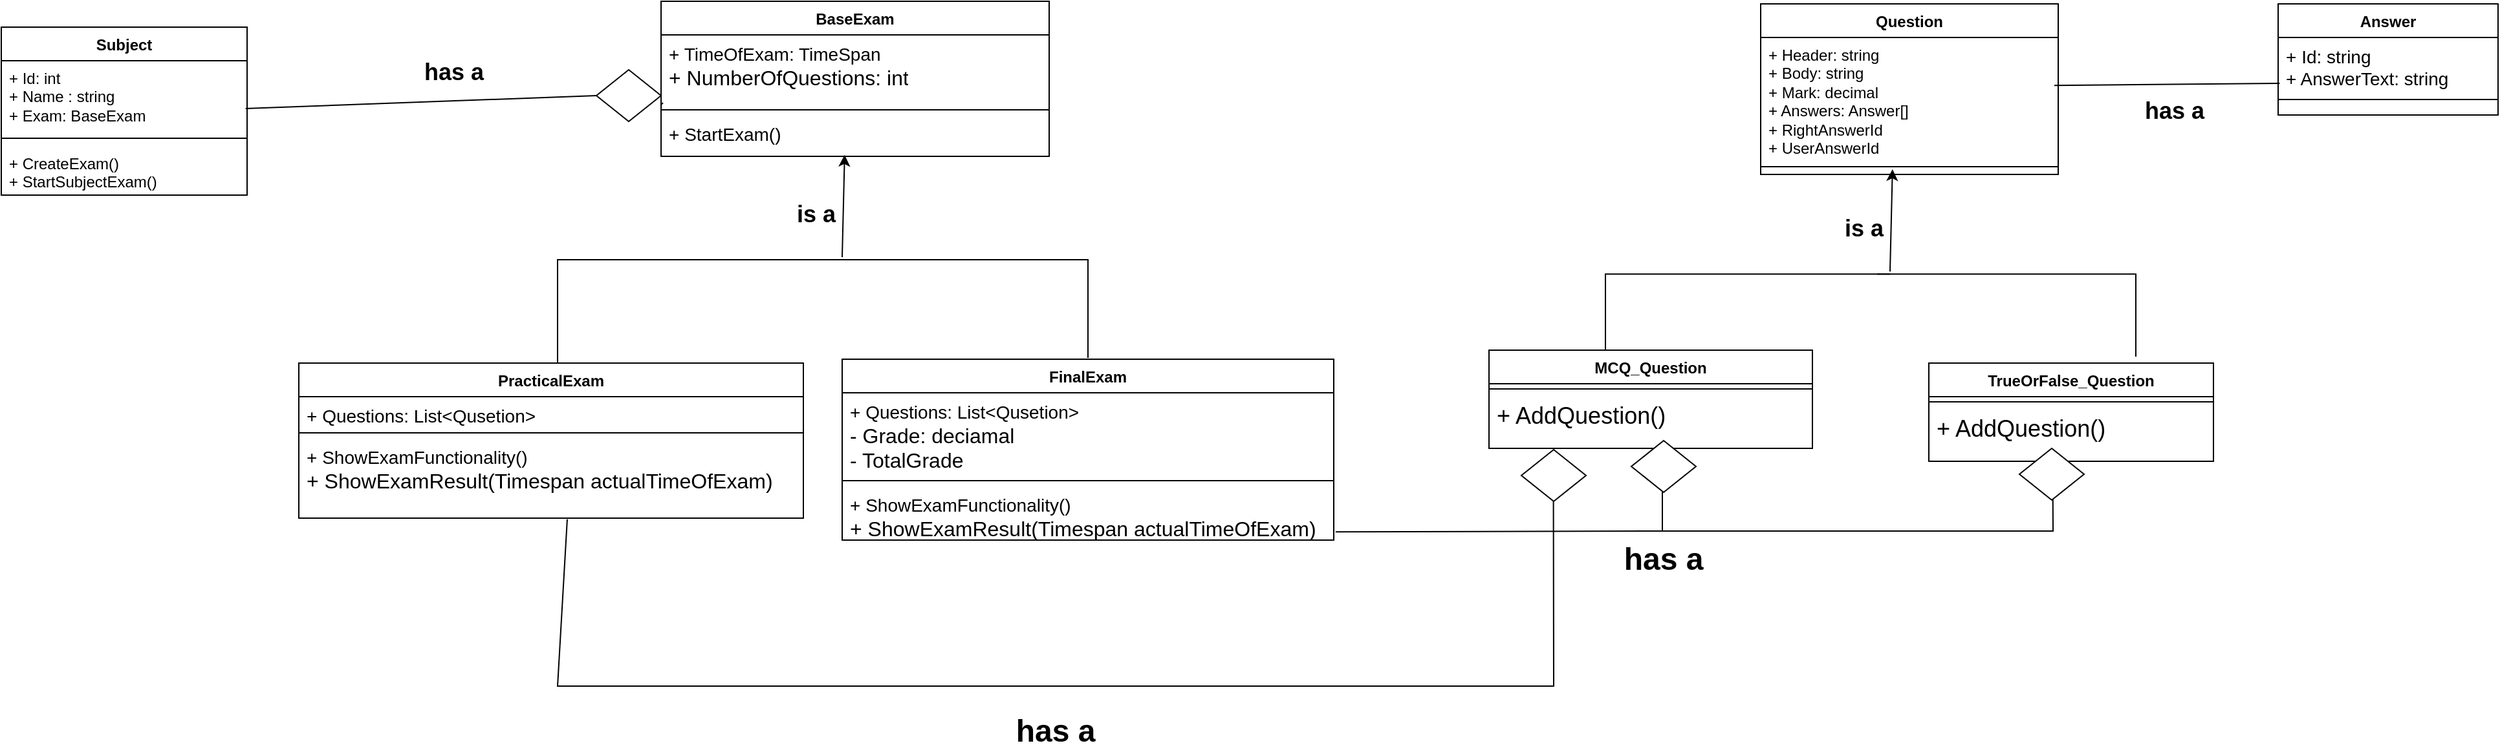 <mxfile version="28.1.2">
  <diagram name="Page-1" id="1LF-SFkHpGpDwfMz4fi3">
    <mxGraphModel dx="1287" dy="848" grid="1" gridSize="10" guides="1" tooltips="1" connect="1" arrows="1" fold="1" page="1" pageScale="1" pageWidth="850" pageHeight="1100" math="0" shadow="0">
      <root>
        <mxCell id="0" />
        <mxCell id="1" parent="0" />
        <mxCell id="42vKFhTAqjmQOqB86xQx-1" value="BaseExam" style="swimlane;fontStyle=1;align=center;verticalAlign=top;childLayout=stackLayout;horizontal=1;startSize=26;horizontalStack=0;resizeParent=1;resizeParentMax=0;resizeLast=0;collapsible=1;marginBottom=0;whiteSpace=wrap;html=1;" vertex="1" parent="1">
          <mxGeometry x="690" y="380" width="300" height="120" as="geometry" />
        </mxCell>
        <mxCell id="42vKFhTAqjmQOqB86xQx-2" value="&lt;font style=&quot;font-size: 14px;&quot;&gt;+ TimeOfExam: TimeSpan&lt;/font&gt;&lt;div&gt;&lt;font size=&quot;3&quot;&gt;+ NumberOfQuestions: int&lt;/font&gt;&lt;/div&gt;&lt;div&gt;&lt;br&gt;&lt;/div&gt;" style="text;strokeColor=none;fillColor=none;align=left;verticalAlign=top;spacingLeft=4;spacingRight=4;overflow=hidden;rotatable=0;points=[[0,0.5],[1,0.5]];portConstraint=eastwest;whiteSpace=wrap;html=1;" vertex="1" parent="42vKFhTAqjmQOqB86xQx-1">
          <mxGeometry y="26" width="300" height="54" as="geometry" />
        </mxCell>
        <mxCell id="42vKFhTAqjmQOqB86xQx-3" value="" style="line;strokeWidth=1;fillColor=none;align=left;verticalAlign=middle;spacingTop=-1;spacingLeft=3;spacingRight=3;rotatable=0;labelPosition=right;points=[];portConstraint=eastwest;strokeColor=inherit;" vertex="1" parent="42vKFhTAqjmQOqB86xQx-1">
          <mxGeometry y="80" width="300" height="8" as="geometry" />
        </mxCell>
        <mxCell id="42vKFhTAqjmQOqB86xQx-4" value="&lt;font style=&quot;font-size: 14px;&quot;&gt;+&amp;nbsp;&lt;span style=&quot;background-color: transparent; color: light-dark(rgb(0, 0, 0), rgb(255, 255, 255));&quot;&gt;StartExam()&lt;/span&gt;&lt;span style=&quot;background-color: transparent; color: light-dark(rgb(0, 0, 0), rgb(255, 255, 255));&quot;&gt;&amp;nbsp;&lt;/span&gt;&lt;/font&gt;" style="text;strokeColor=none;fillColor=none;align=left;verticalAlign=top;spacingLeft=4;spacingRight=4;overflow=hidden;rotatable=0;points=[[0,0.5],[1,0.5]];portConstraint=eastwest;whiteSpace=wrap;html=1;" vertex="1" parent="42vKFhTAqjmQOqB86xQx-1">
          <mxGeometry y="88" width="300" height="32" as="geometry" />
        </mxCell>
        <mxCell id="42vKFhTAqjmQOqB86xQx-5" value="Question" style="swimlane;fontStyle=1;align=center;verticalAlign=top;childLayout=stackLayout;horizontal=1;startSize=26;horizontalStack=0;resizeParent=1;resizeParentMax=0;resizeLast=0;collapsible=1;marginBottom=0;whiteSpace=wrap;html=1;" vertex="1" parent="1">
          <mxGeometry x="1540" y="382" width="230" height="132" as="geometry" />
        </mxCell>
        <mxCell id="42vKFhTAqjmQOqB86xQx-6" value="+ Header: string&lt;div&gt;+ Body: string&lt;/div&gt;&lt;div&gt;+ Mark: decimal&lt;/div&gt;&lt;div&gt;+ Answers: Answer[]&lt;/div&gt;&lt;div&gt;+ RightAnswerId&lt;/div&gt;&lt;div&gt;+&amp;nbsp;UserAnswerId&lt;br&gt;&lt;div&gt;&lt;br&gt;&lt;/div&gt;&lt;/div&gt;" style="text;strokeColor=none;fillColor=none;align=left;verticalAlign=top;spacingLeft=4;spacingRight=4;overflow=hidden;rotatable=0;points=[[0,0.5],[1,0.5]];portConstraint=eastwest;whiteSpace=wrap;html=1;" vertex="1" parent="42vKFhTAqjmQOqB86xQx-5">
          <mxGeometry y="26" width="230" height="94" as="geometry" />
        </mxCell>
        <mxCell id="42vKFhTAqjmQOqB86xQx-7" value="" style="line;strokeWidth=1;fillColor=none;align=left;verticalAlign=middle;spacingTop=-1;spacingLeft=3;spacingRight=3;rotatable=0;labelPosition=right;points=[];portConstraint=eastwest;strokeColor=inherit;" vertex="1" parent="42vKFhTAqjmQOqB86xQx-5">
          <mxGeometry y="120" width="230" height="12" as="geometry" />
        </mxCell>
        <mxCell id="42vKFhTAqjmQOqB86xQx-9" value="PracticalExam" style="swimlane;fontStyle=1;align=center;verticalAlign=top;childLayout=stackLayout;horizontal=1;startSize=26;horizontalStack=0;resizeParent=1;resizeParentMax=0;resizeLast=0;collapsible=1;marginBottom=0;whiteSpace=wrap;html=1;" vertex="1" parent="1">
          <mxGeometry x="410" y="660" width="390" height="120" as="geometry" />
        </mxCell>
        <mxCell id="42vKFhTAqjmQOqB86xQx-10" value="&lt;div style=&quot;forced-color-adjust: none; box-shadow: none !important;&quot;&gt;&lt;div&gt;&lt;font style=&quot;font-size: 14px;&quot;&gt;+ Questions: List&amp;lt;Qusetion&amp;gt;&lt;/font&gt;&lt;/div&gt;&lt;div&gt;&lt;br&gt;&lt;/div&gt;&lt;/div&gt;" style="text;strokeColor=none;fillColor=none;align=left;verticalAlign=top;spacingLeft=4;spacingRight=4;overflow=hidden;rotatable=0;points=[[0,0.5],[1,0.5]];portConstraint=eastwest;whiteSpace=wrap;html=1;" vertex="1" parent="42vKFhTAqjmQOqB86xQx-9">
          <mxGeometry y="26" width="390" height="24" as="geometry" />
        </mxCell>
        <mxCell id="42vKFhTAqjmQOqB86xQx-11" value="" style="line;strokeWidth=1;fillColor=none;align=left;verticalAlign=middle;spacingTop=-1;spacingLeft=3;spacingRight=3;rotatable=0;labelPosition=right;points=[];portConstraint=eastwest;strokeColor=inherit;" vertex="1" parent="42vKFhTAqjmQOqB86xQx-9">
          <mxGeometry y="50" width="390" height="8" as="geometry" />
        </mxCell>
        <mxCell id="42vKFhTAqjmQOqB86xQx-12" value="&lt;font style=&quot;font-size: 14px;&quot;&gt;+ ShowExamFunctionality()&lt;/font&gt;&lt;div&gt;&lt;span style=&quot;background-color: transparent; color: light-dark(rgb(0, 0, 0), rgb(255, 255, 255));&quot;&gt;&lt;font size=&quot;3&quot;&gt;+ ShowExamResult(Timespan actualTimeOfExam)&lt;/font&gt;&lt;/span&gt;&lt;/div&gt;&lt;div&gt;&lt;font size=&quot;3&quot;&gt;&amp;nbsp;&lt;/font&gt;&lt;/div&gt;" style="text;strokeColor=none;fillColor=none;align=left;verticalAlign=top;spacingLeft=4;spacingRight=4;overflow=hidden;rotatable=0;points=[[0,0.5],[1,0.5]];portConstraint=eastwest;whiteSpace=wrap;html=1;" vertex="1" parent="42vKFhTAqjmQOqB86xQx-9">
          <mxGeometry y="58" width="390" height="62" as="geometry" />
        </mxCell>
        <mxCell id="42vKFhTAqjmQOqB86xQx-13" value="FinalExam" style="swimlane;fontStyle=1;align=center;verticalAlign=top;childLayout=stackLayout;horizontal=1;startSize=26;horizontalStack=0;resizeParent=1;resizeParentMax=0;resizeLast=0;collapsible=1;marginBottom=0;whiteSpace=wrap;html=1;" vertex="1" parent="1">
          <mxGeometry x="830" y="657" width="380" height="140" as="geometry" />
        </mxCell>
        <mxCell id="42vKFhTAqjmQOqB86xQx-14" value="&lt;div&gt;&lt;div&gt;&lt;font style=&quot;font-size: 14px;&quot;&gt;+ Questions: List&amp;lt;Qusetion&amp;gt;&lt;/font&gt;&lt;/div&gt;&lt;/div&gt;&lt;div&gt;&lt;font size=&quot;3&quot;&gt;- Grade: deciamal&lt;/font&gt;&lt;/div&gt;&lt;div&gt;&lt;font size=&quot;3&quot;&gt;- TotalGrade&lt;/font&gt;&lt;/div&gt;" style="text;strokeColor=none;fillColor=none;align=left;verticalAlign=top;spacingLeft=4;spacingRight=4;overflow=hidden;rotatable=0;points=[[0,0.5],[1,0.5]];portConstraint=eastwest;whiteSpace=wrap;html=1;" vertex="1" parent="42vKFhTAqjmQOqB86xQx-13">
          <mxGeometry y="26" width="380" height="64" as="geometry" />
        </mxCell>
        <mxCell id="42vKFhTAqjmQOqB86xQx-15" value="" style="line;strokeWidth=1;fillColor=none;align=left;verticalAlign=middle;spacingTop=-1;spacingLeft=3;spacingRight=3;rotatable=0;labelPosition=right;points=[];portConstraint=eastwest;strokeColor=inherit;" vertex="1" parent="42vKFhTAqjmQOqB86xQx-13">
          <mxGeometry y="90" width="380" height="8" as="geometry" />
        </mxCell>
        <mxCell id="42vKFhTAqjmQOqB86xQx-16" value="&lt;font style=&quot;font-size: 14px;&quot;&gt;+ ShowExamFunctionality()&lt;/font&gt;&lt;div&gt;&lt;span style=&quot;background-color: transparent; color: light-dark(rgb(0, 0, 0), rgb(255, 255, 255));&quot;&gt;&lt;font size=&quot;3&quot;&gt;+ ShowExamResult(Timespan actualTimeOfExam)&lt;/font&gt;&lt;/span&gt;&lt;/div&gt;&lt;div&gt;&lt;font size=&quot;3&quot;&gt;&amp;nbsp;&lt;/font&gt;&lt;/div&gt;" style="text;strokeColor=none;fillColor=none;align=left;verticalAlign=top;spacingLeft=4;spacingRight=4;overflow=hidden;rotatable=0;points=[[0,0.5],[1,0.5]];portConstraint=eastwest;whiteSpace=wrap;html=1;" vertex="1" parent="42vKFhTAqjmQOqB86xQx-13">
          <mxGeometry y="98" width="380" height="42" as="geometry" />
        </mxCell>
        <mxCell id="42vKFhTAqjmQOqB86xQx-17" value="" style="endArrow=none;html=1;rounded=0;" edge="1" parent="1">
          <mxGeometry width="50" height="50" relative="1" as="geometry">
            <mxPoint x="610" y="660" as="sourcePoint" />
            <mxPoint x="830" y="580" as="targetPoint" />
            <Array as="points">
              <mxPoint x="610" y="580" />
            </Array>
          </mxGeometry>
        </mxCell>
        <mxCell id="42vKFhTAqjmQOqB86xQx-18" value="" style="endArrow=none;html=1;rounded=0;" edge="1" parent="1">
          <mxGeometry width="50" height="50" relative="1" as="geometry">
            <mxPoint x="1020" y="656" as="sourcePoint" />
            <mxPoint x="820" y="580" as="targetPoint" />
            <Array as="points">
              <mxPoint x="1020" y="580" />
            </Array>
          </mxGeometry>
        </mxCell>
        <mxCell id="42vKFhTAqjmQOqB86xQx-19" value="" style="endArrow=classic;html=1;rounded=0;entryX=0.473;entryY=1.028;entryDx=0;entryDy=0;entryPerimeter=0;" edge="1" parent="1">
          <mxGeometry width="50" height="50" relative="1" as="geometry">
            <mxPoint x="830" y="578" as="sourcePoint" />
            <mxPoint x="831.9" y="498.896" as="targetPoint" />
          </mxGeometry>
        </mxCell>
        <mxCell id="42vKFhTAqjmQOqB86xQx-21" value="Subject" style="swimlane;fontStyle=1;align=center;verticalAlign=top;childLayout=stackLayout;horizontal=1;startSize=26;horizontalStack=0;resizeParent=1;resizeParentMax=0;resizeLast=0;collapsible=1;marginBottom=0;whiteSpace=wrap;html=1;" vertex="1" parent="1">
          <mxGeometry x="180" y="400" width="190" height="130" as="geometry">
            <mxRectangle x="80" y="260" width="90" height="30" as="alternateBounds" />
          </mxGeometry>
        </mxCell>
        <mxCell id="42vKFhTAqjmQOqB86xQx-22" value="+ Id: int&lt;div&gt;+ Name : string&lt;/div&gt;&lt;div&gt;+ Exam: BaseExam&lt;/div&gt;&lt;div&gt;&lt;br&gt;&lt;/div&gt;" style="text;strokeColor=none;fillColor=none;align=left;verticalAlign=top;spacingLeft=4;spacingRight=4;overflow=hidden;rotatable=0;points=[[0,0.5],[1,0.5]];portConstraint=eastwest;whiteSpace=wrap;html=1;" vertex="1" parent="42vKFhTAqjmQOqB86xQx-21">
          <mxGeometry y="26" width="190" height="54" as="geometry" />
        </mxCell>
        <mxCell id="42vKFhTAqjmQOqB86xQx-23" value="" style="line;strokeWidth=1;fillColor=none;align=left;verticalAlign=middle;spacingTop=-1;spacingLeft=3;spacingRight=3;rotatable=0;labelPosition=right;points=[];portConstraint=eastwest;strokeColor=inherit;" vertex="1" parent="42vKFhTAqjmQOqB86xQx-21">
          <mxGeometry y="80" width="190" height="12" as="geometry" />
        </mxCell>
        <mxCell id="42vKFhTAqjmQOqB86xQx-24" value="+ CreateExam()&lt;div&gt;+ StartSubjectExam()&lt;/div&gt;" style="text;strokeColor=none;fillColor=none;align=left;verticalAlign=top;spacingLeft=4;spacingRight=4;overflow=hidden;rotatable=0;points=[[0,0.5],[1,0.5]];portConstraint=eastwest;whiteSpace=wrap;html=1;" vertex="1" parent="42vKFhTAqjmQOqB86xQx-21">
          <mxGeometry y="92" width="190" height="38" as="geometry" />
        </mxCell>
        <mxCell id="42vKFhTAqjmQOqB86xQx-25" value="&lt;b&gt;&lt;font style=&quot;font-size: 18px;&quot;&gt;is a&lt;/font&gt;&lt;/b&gt;" style="text;html=1;align=center;verticalAlign=middle;whiteSpace=wrap;rounded=0;" vertex="1" parent="1">
          <mxGeometry x="780" y="530" width="60" height="30" as="geometry" />
        </mxCell>
        <mxCell id="42vKFhTAqjmQOqB86xQx-27" value="" style="endArrow=none;html=1;rounded=0;exitX=0.994;exitY=0.685;exitDx=0;exitDy=0;exitPerimeter=0;entryX=0.005;entryY=0.973;entryDx=0;entryDy=0;entryPerimeter=0;" edge="1" parent="1" source="42vKFhTAqjmQOqB86xQx-57" target="42vKFhTAqjmQOqB86xQx-2">
          <mxGeometry width="50" height="50" relative="1" as="geometry">
            <mxPoint x="490" y="690" as="sourcePoint" />
            <mxPoint x="540" y="640" as="targetPoint" />
          </mxGeometry>
        </mxCell>
        <mxCell id="42vKFhTAqjmQOqB86xQx-29" value="&lt;b&gt;&lt;font style=&quot;font-size: 18px;&quot;&gt;has a&lt;/font&gt;&lt;/b&gt;" style="text;html=1;align=center;verticalAlign=middle;whiteSpace=wrap;rounded=0;" vertex="1" parent="1">
          <mxGeometry x="500" y="420" width="60" height="30" as="geometry" />
        </mxCell>
        <mxCell id="42vKFhTAqjmQOqB86xQx-30" value="MCQ_Question" style="swimlane;fontStyle=1;align=center;verticalAlign=top;childLayout=stackLayout;horizontal=1;startSize=26;horizontalStack=0;resizeParent=1;resizeParentMax=0;resizeLast=0;collapsible=1;marginBottom=0;whiteSpace=wrap;html=1;" vertex="1" parent="1">
          <mxGeometry x="1330" y="650" width="250" height="76" as="geometry" />
        </mxCell>
        <mxCell id="42vKFhTAqjmQOqB86xQx-32" value="" style="line;strokeWidth=1;fillColor=none;align=left;verticalAlign=middle;spacingTop=-1;spacingLeft=3;spacingRight=3;rotatable=0;labelPosition=right;points=[];portConstraint=eastwest;strokeColor=inherit;" vertex="1" parent="42vKFhTAqjmQOqB86xQx-30">
          <mxGeometry y="26" width="250" height="8" as="geometry" />
        </mxCell>
        <mxCell id="42vKFhTAqjmQOqB86xQx-33" value="&lt;font style=&quot;font-size: 18px;&quot;&gt;+ AddQuestion()&lt;/font&gt;" style="text;strokeColor=none;fillColor=none;align=left;verticalAlign=top;spacingLeft=4;spacingRight=4;overflow=hidden;rotatable=0;points=[[0,0.5],[1,0.5]];portConstraint=eastwest;whiteSpace=wrap;html=1;" vertex="1" parent="42vKFhTAqjmQOqB86xQx-30">
          <mxGeometry y="34" width="250" height="42" as="geometry" />
        </mxCell>
        <mxCell id="42vKFhTAqjmQOqB86xQx-34" value="TrueOrFalse_Question" style="swimlane;fontStyle=1;align=center;verticalAlign=top;childLayout=stackLayout;horizontal=1;startSize=26;horizontalStack=0;resizeParent=1;resizeParentMax=0;resizeLast=0;collapsible=1;marginBottom=0;whiteSpace=wrap;html=1;" vertex="1" parent="1">
          <mxGeometry x="1670" y="660" width="220" height="76" as="geometry" />
        </mxCell>
        <mxCell id="42vKFhTAqjmQOqB86xQx-35" value="" style="line;strokeWidth=1;fillColor=none;align=left;verticalAlign=middle;spacingTop=-1;spacingLeft=3;spacingRight=3;rotatable=0;labelPosition=right;points=[];portConstraint=eastwest;strokeColor=inherit;" vertex="1" parent="42vKFhTAqjmQOqB86xQx-34">
          <mxGeometry y="26" width="220" height="8" as="geometry" />
        </mxCell>
        <mxCell id="42vKFhTAqjmQOqB86xQx-36" value="&lt;font style=&quot;font-size: 18px;&quot;&gt;+ AddQuestion()&lt;/font&gt;" style="text;strokeColor=none;fillColor=none;align=left;verticalAlign=top;spacingLeft=4;spacingRight=4;overflow=hidden;rotatable=0;points=[[0,0.5],[1,0.5]];portConstraint=eastwest;whiteSpace=wrap;html=1;" vertex="1" parent="42vKFhTAqjmQOqB86xQx-34">
          <mxGeometry y="34" width="220" height="42" as="geometry" />
        </mxCell>
        <mxCell id="42vKFhTAqjmQOqB86xQx-43" value="" style="endArrow=none;html=1;rounded=0;" edge="1" parent="1">
          <mxGeometry width="50" height="50" relative="1" as="geometry">
            <mxPoint x="1420" y="650" as="sourcePoint" />
            <mxPoint x="1640" y="591.104" as="targetPoint" />
            <Array as="points">
              <mxPoint x="1420" y="591.104" />
            </Array>
          </mxGeometry>
        </mxCell>
        <mxCell id="42vKFhTAqjmQOqB86xQx-44" value="" style="endArrow=none;html=1;rounded=0;" edge="1" parent="1">
          <mxGeometry width="50" height="50" relative="1" as="geometry">
            <mxPoint x="1830" y="655" as="sourcePoint" />
            <mxPoint x="1630" y="591.104" as="targetPoint" />
            <Array as="points">
              <mxPoint x="1830" y="591.104" />
            </Array>
          </mxGeometry>
        </mxCell>
        <mxCell id="42vKFhTAqjmQOqB86xQx-45" value="" style="endArrow=classic;html=1;rounded=0;entryX=0.473;entryY=1.028;entryDx=0;entryDy=0;entryPerimeter=0;" edge="1" parent="1">
          <mxGeometry width="50" height="50" relative="1" as="geometry">
            <mxPoint x="1640" y="589.104" as="sourcePoint" />
            <mxPoint x="1641.9" y="510" as="targetPoint" />
          </mxGeometry>
        </mxCell>
        <mxCell id="42vKFhTAqjmQOqB86xQx-46" value="&lt;b&gt;&lt;font style=&quot;font-size: 18px;&quot;&gt;is a&lt;/font&gt;&lt;/b&gt;" style="text;html=1;align=center;verticalAlign=middle;whiteSpace=wrap;rounded=0;" vertex="1" parent="1">
          <mxGeometry x="1590" y="541.104" width="60" height="30" as="geometry" />
        </mxCell>
        <mxCell id="42vKFhTAqjmQOqB86xQx-49" value="" style="endArrow=none;html=1;rounded=0;exitX=1.009;exitY=0.849;exitDx=0;exitDy=0;exitPerimeter=0;" edge="1" parent="1">
          <mxGeometry width="50" height="50" relative="1" as="geometry">
            <mxPoint x="1211.42" y="790.658" as="sourcePoint" />
            <mxPoint x="1464" y="726" as="targetPoint" />
            <Array as="points">
              <mxPoint x="1464" y="790" />
            </Array>
          </mxGeometry>
        </mxCell>
        <mxCell id="42vKFhTAqjmQOqB86xQx-50" value="&lt;b&gt;&lt;font style=&quot;font-size: 24px;&quot;&gt;has a&lt;/font&gt;&lt;/b&gt;" style="text;html=1;align=center;verticalAlign=middle;whiteSpace=wrap;rounded=0;" vertex="1" parent="1">
          <mxGeometry x="1340" y="797" width="250" height="30" as="geometry" />
        </mxCell>
        <mxCell id="42vKFhTAqjmQOqB86xQx-51" value="" style="endArrow=none;html=1;rounded=0;entryX=0.435;entryY=0.913;entryDx=0;entryDy=0;entryPerimeter=0;" edge="1" parent="1" target="42vKFhTAqjmQOqB86xQx-36">
          <mxGeometry width="50" height="50" relative="1" as="geometry">
            <mxPoint x="1460" y="790" as="sourcePoint" />
            <mxPoint x="1780" y="740" as="targetPoint" />
            <Array as="points">
              <mxPoint x="1766" y="790" />
            </Array>
          </mxGeometry>
        </mxCell>
        <mxCell id="42vKFhTAqjmQOqB86xQx-52" value="" style="rhombus;whiteSpace=wrap;html=1;" vertex="1" parent="1">
          <mxGeometry x="1440" y="720" width="50" height="40" as="geometry" />
        </mxCell>
        <mxCell id="42vKFhTAqjmQOqB86xQx-54" value="" style="rhombus;whiteSpace=wrap;html=1;" vertex="1" parent="1">
          <mxGeometry x="1740" y="726" width="50" height="40" as="geometry" />
        </mxCell>
        <mxCell id="42vKFhTAqjmQOqB86xQx-59" value="" style="endArrow=none;html=1;rounded=0;exitX=0.994;exitY=0.685;exitDx=0;exitDy=0;exitPerimeter=0;entryX=0;entryY=0.5;entryDx=0;entryDy=0;" edge="1" parent="1" source="42vKFhTAqjmQOqB86xQx-22" target="42vKFhTAqjmQOqB86xQx-57">
          <mxGeometry width="50" height="50" relative="1" as="geometry">
            <mxPoint x="369" y="463" as="sourcePoint" />
            <mxPoint x="692" y="459" as="targetPoint" />
          </mxGeometry>
        </mxCell>
        <mxCell id="42vKFhTAqjmQOqB86xQx-57" value="" style="rhombus;whiteSpace=wrap;html=1;" vertex="1" parent="1">
          <mxGeometry x="640" y="433" width="50" height="40" as="geometry" />
        </mxCell>
        <mxCell id="42vKFhTAqjmQOqB86xQx-60" value="" style="endArrow=none;html=1;rounded=0;exitX=0.532;exitY=1.014;exitDx=0;exitDy=0;exitPerimeter=0;entryX=0.199;entryY=1.116;entryDx=0;entryDy=0;entryPerimeter=0;" edge="1" parent="1" source="42vKFhTAqjmQOqB86xQx-12" target="42vKFhTAqjmQOqB86xQx-33">
          <mxGeometry width="50" height="50" relative="1" as="geometry">
            <mxPoint x="990" y="900" as="sourcePoint" />
            <mxPoint x="1380" y="900" as="targetPoint" />
            <Array as="points">
              <mxPoint x="610" y="910" />
              <mxPoint x="1380" y="910" />
            </Array>
          </mxGeometry>
        </mxCell>
        <mxCell id="42vKFhTAqjmQOqB86xQx-61" value="&lt;b&gt;&lt;font style=&quot;font-size: 24px;&quot;&gt;has a&lt;/font&gt;&lt;/b&gt;" style="text;html=1;align=center;verticalAlign=middle;whiteSpace=wrap;rounded=0;" vertex="1" parent="1">
          <mxGeometry x="870" y="930" width="250" height="30" as="geometry" />
        </mxCell>
        <mxCell id="42vKFhTAqjmQOqB86xQx-68" value="" style="rhombus;whiteSpace=wrap;html=1;" vertex="1" parent="1">
          <mxGeometry x="1355" y="727" width="50" height="40" as="geometry" />
        </mxCell>
        <mxCell id="42vKFhTAqjmQOqB86xQx-73" value="Answer" style="swimlane;fontStyle=1;align=center;verticalAlign=top;childLayout=stackLayout;horizontal=1;startSize=26;horizontalStack=0;resizeParent=1;resizeParentMax=0;resizeLast=0;collapsible=1;marginBottom=0;whiteSpace=wrap;html=1;" vertex="1" parent="1">
          <mxGeometry x="1940" y="382" width="170" height="86" as="geometry" />
        </mxCell>
        <mxCell id="42vKFhTAqjmQOqB86xQx-74" value="&lt;div style=&quot;forced-color-adjust: none; box-shadow: none !important;&quot;&gt;&lt;div&gt;&lt;span style=&quot;font-size: 14px;&quot;&gt;+ Id: string&lt;/span&gt;&lt;/div&gt;&lt;div&gt;&lt;span style=&quot;font-size: 14px;&quot;&gt;+ AnswerText: string&lt;/span&gt;&lt;/div&gt;&lt;/div&gt;" style="text;strokeColor=none;fillColor=none;align=left;verticalAlign=top;spacingLeft=4;spacingRight=4;overflow=hidden;rotatable=0;points=[[0,0.5],[1,0.5]];portConstraint=eastwest;whiteSpace=wrap;html=1;" vertex="1" parent="42vKFhTAqjmQOqB86xQx-73">
          <mxGeometry y="26" width="170" height="44" as="geometry" />
        </mxCell>
        <mxCell id="42vKFhTAqjmQOqB86xQx-75" value="" style="line;strokeWidth=1;fillColor=none;align=left;verticalAlign=middle;spacingTop=-1;spacingLeft=3;spacingRight=3;rotatable=0;labelPosition=right;points=[];portConstraint=eastwest;strokeColor=inherit;" vertex="1" parent="42vKFhTAqjmQOqB86xQx-73">
          <mxGeometry y="70" width="170" height="8" as="geometry" />
        </mxCell>
        <mxCell id="42vKFhTAqjmQOqB86xQx-76" value="&lt;br&gt;&lt;div&gt;&lt;span style=&quot;font-size: medium; background-color: transparent; color: light-dark(rgb(0, 0, 0), rgb(255, 255, 255));&quot;&gt;&amp;nbsp;&lt;/span&gt;&lt;/div&gt;" style="text;strokeColor=none;fillColor=none;align=left;verticalAlign=top;spacingLeft=4;spacingRight=4;overflow=hidden;rotatable=0;points=[[0,0.5],[1,0.5]];portConstraint=eastwest;whiteSpace=wrap;html=1;" vertex="1" parent="42vKFhTAqjmQOqB86xQx-73">
          <mxGeometry y="78" width="170" height="8" as="geometry" />
        </mxCell>
        <mxCell id="42vKFhTAqjmQOqB86xQx-77" value="" style="endArrow=none;html=1;rounded=0;entryX=0.987;entryY=0.395;entryDx=0;entryDy=0;entryPerimeter=0;exitX=0.007;exitY=0.808;exitDx=0;exitDy=0;exitPerimeter=0;" edge="1" parent="1" source="42vKFhTAqjmQOqB86xQx-74" target="42vKFhTAqjmQOqB86xQx-6">
          <mxGeometry width="50" height="50" relative="1" as="geometry">
            <mxPoint x="1936" y="449" as="sourcePoint" />
            <mxPoint x="2030" y="600" as="targetPoint" />
          </mxGeometry>
        </mxCell>
        <mxCell id="42vKFhTAqjmQOqB86xQx-78" value="&lt;b&gt;&lt;font style=&quot;font-size: 18px;&quot;&gt;has a&lt;/font&gt;&lt;/b&gt;" style="text;html=1;align=center;verticalAlign=middle;whiteSpace=wrap;rounded=0;" vertex="1" parent="1">
          <mxGeometry x="1810" y="450" width="100" height="30" as="geometry" />
        </mxCell>
      </root>
    </mxGraphModel>
  </diagram>
</mxfile>
